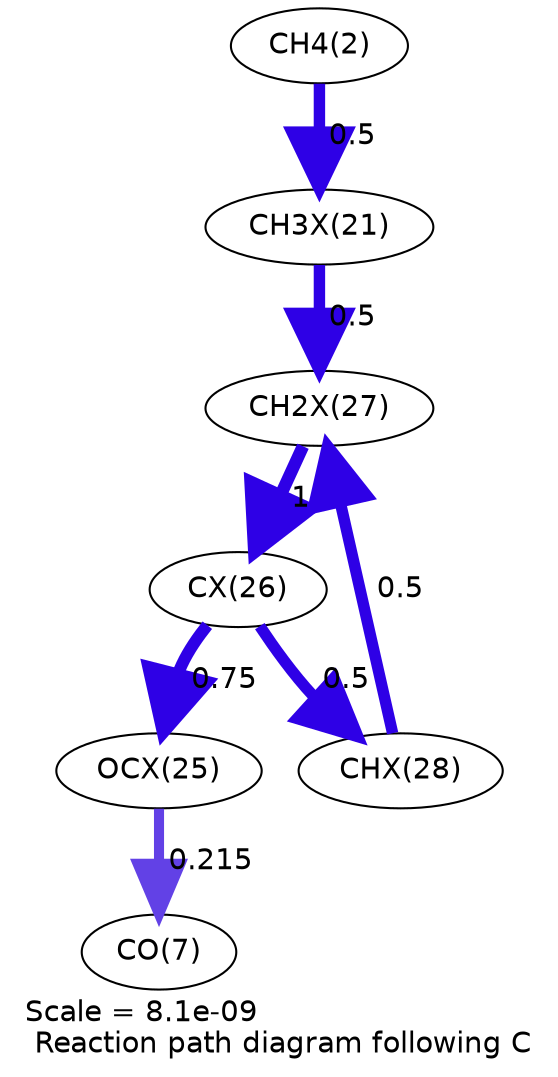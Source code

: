 digraph reaction_paths {
center=1;
s4 -> s108[fontname="Helvetica", penwidth=5.48, arrowsize=2.74, color="0.7, 1, 0.9"
, label=" 0.5"];
s108 -> s114[fontname="Helvetica", penwidth=5.48, arrowsize=2.74, color="0.7, 1, 0.9"
, label=" 0.5"];
s115 -> s114[fontname="Helvetica", penwidth=5.48, arrowsize=2.74, color="0.7, 1, 0.9"
, label=" 0.5"];
s114 -> s113[fontname="Helvetica", penwidth=6, arrowsize=3, color="0.7, 1.5, 0.9"
, label=" 1"];
s113 -> s115[fontname="Helvetica", penwidth=5.48, arrowsize=2.74, color="0.7, 1, 0.9"
, label=" 0.5"];
s113 -> s112[fontname="Helvetica", penwidth=5.78, arrowsize=2.89, color="0.7, 1.25, 0.9"
, label=" 0.75"];
s112 -> s9[fontname="Helvetica", penwidth=4.84, arrowsize=2.42, color="0.7, 0.715, 0.9"
, label=" 0.215"];
s4 [ fontname="Helvetica", label="CH4(2)"];
s9 [ fontname="Helvetica", label="CO(7)"];
s108 [ fontname="Helvetica", label="CH3X(21)"];
s112 [ fontname="Helvetica", label="OCX(25)"];
s113 [ fontname="Helvetica", label="CX(26)"];
s114 [ fontname="Helvetica", label="CH2X(27)"];
s115 [ fontname="Helvetica", label="CHX(28)"];
 label = "Scale = 8.1e-09\l Reaction path diagram following C";
 fontname = "Helvetica";
}

